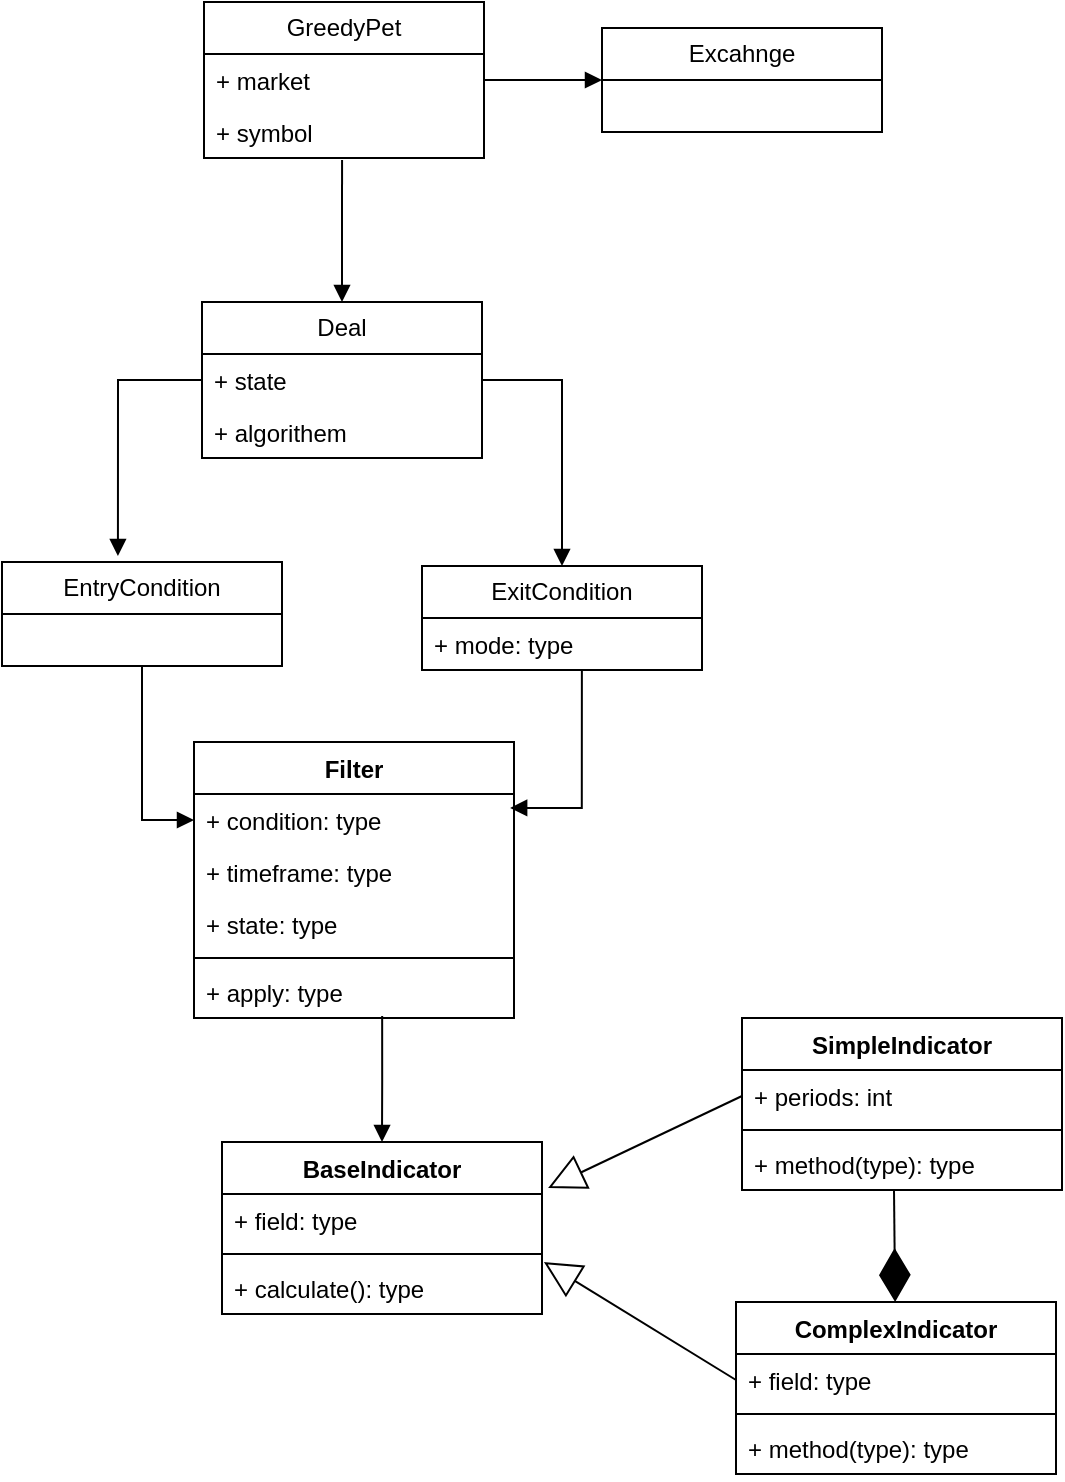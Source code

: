 <mxfile version="24.7.17">
  <diagram name="Page-1" id="3SeLqW3MozsBk1D6YjDt">
    <mxGraphModel dx="1372" dy="843" grid="1" gridSize="10" guides="1" tooltips="1" connect="1" arrows="1" fold="1" page="1" pageScale="1" pageWidth="850" pageHeight="1100" math="0" shadow="0">
      <root>
        <mxCell id="0" />
        <mxCell id="1" parent="0" />
        <mxCell id="VvJ8ERzcW41YnhicoC6R-1" value="GreedyP&lt;span style=&quot;background-color: initial;&quot;&gt;et&lt;/span&gt;" style="swimlane;fontStyle=0;childLayout=stackLayout;horizontal=1;startSize=26;fillColor=none;horizontalStack=0;resizeParent=1;resizeParentMax=0;resizeLast=0;collapsible=1;marginBottom=0;whiteSpace=wrap;html=1;" vertex="1" parent="1">
          <mxGeometry x="251" y="60" width="140" height="78" as="geometry" />
        </mxCell>
        <mxCell id="VvJ8ERzcW41YnhicoC6R-14" value="+ market" style="text;strokeColor=none;fillColor=none;align=left;verticalAlign=top;spacingLeft=4;spacingRight=4;overflow=hidden;rotatable=0;points=[[0,0.5],[1,0.5]];portConstraint=eastwest;whiteSpace=wrap;html=1;" vertex="1" parent="VvJ8ERzcW41YnhicoC6R-1">
          <mxGeometry y="26" width="140" height="26" as="geometry" />
        </mxCell>
        <mxCell id="VvJ8ERzcW41YnhicoC6R-15" value="+ symbol" style="text;strokeColor=none;fillColor=none;align=left;verticalAlign=top;spacingLeft=4;spacingRight=4;overflow=hidden;rotatable=0;points=[[0,0.5],[1,0.5]];portConstraint=eastwest;whiteSpace=wrap;html=1;" vertex="1" parent="VvJ8ERzcW41YnhicoC6R-1">
          <mxGeometry y="52" width="140" height="26" as="geometry" />
        </mxCell>
        <mxCell id="VvJ8ERzcW41YnhicoC6R-5" value="Excahnge" style="swimlane;fontStyle=0;childLayout=stackLayout;horizontal=1;startSize=26;fillColor=none;horizontalStack=0;resizeParent=1;resizeParentMax=0;resizeLast=0;collapsible=1;marginBottom=0;whiteSpace=wrap;html=1;" vertex="1" parent="1">
          <mxGeometry x="450" y="73" width="140" height="52" as="geometry" />
        </mxCell>
        <mxCell id="VvJ8ERzcW41YnhicoC6R-9" value="Deal" style="swimlane;fontStyle=0;childLayout=stackLayout;horizontal=1;startSize=26;fillColor=none;horizontalStack=0;resizeParent=1;resizeParentMax=0;resizeLast=0;collapsible=1;marginBottom=0;whiteSpace=wrap;html=1;" vertex="1" parent="1">
          <mxGeometry x="250" y="210" width="140" height="78" as="geometry" />
        </mxCell>
        <mxCell id="VvJ8ERzcW41YnhicoC6R-10" value="+ state" style="text;strokeColor=none;fillColor=none;align=left;verticalAlign=top;spacingLeft=4;spacingRight=4;overflow=hidden;rotatable=0;points=[[0,0.5],[1,0.5]];portConstraint=eastwest;whiteSpace=wrap;html=1;" vertex="1" parent="VvJ8ERzcW41YnhicoC6R-9">
          <mxGeometry y="26" width="140" height="26" as="geometry" />
        </mxCell>
        <mxCell id="VvJ8ERzcW41YnhicoC6R-11" value="+ algorithem" style="text;strokeColor=none;fillColor=none;align=left;verticalAlign=top;spacingLeft=4;spacingRight=4;overflow=hidden;rotatable=0;points=[[0,0.5],[1,0.5]];portConstraint=eastwest;whiteSpace=wrap;html=1;" vertex="1" parent="VvJ8ERzcW41YnhicoC6R-9">
          <mxGeometry y="52" width="140" height="26" as="geometry" />
        </mxCell>
        <mxCell id="VvJ8ERzcW41YnhicoC6R-18" value="EntryCondition" style="swimlane;fontStyle=0;childLayout=stackLayout;horizontal=1;startSize=26;fillColor=none;horizontalStack=0;resizeParent=1;resizeParentMax=0;resizeLast=0;collapsible=1;marginBottom=0;whiteSpace=wrap;html=1;" vertex="1" parent="1">
          <mxGeometry x="150" y="340" width="140" height="52" as="geometry" />
        </mxCell>
        <mxCell id="VvJ8ERzcW41YnhicoC6R-22" value="ExitCondition" style="swimlane;fontStyle=0;childLayout=stackLayout;horizontal=1;startSize=26;fillColor=none;horizontalStack=0;resizeParent=1;resizeParentMax=0;resizeLast=0;collapsible=1;marginBottom=0;whiteSpace=wrap;html=1;" vertex="1" parent="1">
          <mxGeometry x="360" y="342" width="140" height="52" as="geometry" />
        </mxCell>
        <mxCell id="VvJ8ERzcW41YnhicoC6R-46" value="+ mode: type" style="text;strokeColor=none;fillColor=none;align=left;verticalAlign=top;spacingLeft=4;spacingRight=4;overflow=hidden;rotatable=0;points=[[0,0.5],[1,0.5]];portConstraint=eastwest;whiteSpace=wrap;html=1;" vertex="1" parent="VvJ8ERzcW41YnhicoC6R-22">
          <mxGeometry y="26" width="140" height="26" as="geometry" />
        </mxCell>
        <mxCell id="VvJ8ERzcW41YnhicoC6R-34" value="Filter" style="swimlane;fontStyle=1;align=center;verticalAlign=top;childLayout=stackLayout;horizontal=1;startSize=26;horizontalStack=0;resizeParent=1;resizeParentMax=0;resizeLast=0;collapsible=1;marginBottom=0;whiteSpace=wrap;html=1;" vertex="1" parent="1">
          <mxGeometry x="246" y="430" width="160" height="138" as="geometry" />
        </mxCell>
        <mxCell id="VvJ8ERzcW41YnhicoC6R-35" value="+ condition: type" style="text;strokeColor=none;fillColor=none;align=left;verticalAlign=top;spacingLeft=4;spacingRight=4;overflow=hidden;rotatable=0;points=[[0,0.5],[1,0.5]];portConstraint=eastwest;whiteSpace=wrap;html=1;" vertex="1" parent="VvJ8ERzcW41YnhicoC6R-34">
          <mxGeometry y="26" width="160" height="26" as="geometry" />
        </mxCell>
        <mxCell id="VvJ8ERzcW41YnhicoC6R-37" value="+ timeframe: type" style="text;strokeColor=none;fillColor=none;align=left;verticalAlign=top;spacingLeft=4;spacingRight=4;overflow=hidden;rotatable=0;points=[[0,0.5],[1,0.5]];portConstraint=eastwest;whiteSpace=wrap;html=1;" vertex="1" parent="VvJ8ERzcW41YnhicoC6R-34">
          <mxGeometry y="52" width="160" height="26" as="geometry" />
        </mxCell>
        <mxCell id="VvJ8ERzcW41YnhicoC6R-39" value="+ state: type" style="text;strokeColor=none;fillColor=none;align=left;verticalAlign=top;spacingLeft=4;spacingRight=4;overflow=hidden;rotatable=0;points=[[0,0.5],[1,0.5]];portConstraint=eastwest;whiteSpace=wrap;html=1;" vertex="1" parent="VvJ8ERzcW41YnhicoC6R-34">
          <mxGeometry y="78" width="160" height="26" as="geometry" />
        </mxCell>
        <mxCell id="VvJ8ERzcW41YnhicoC6R-36" value="" style="line;strokeWidth=1;fillColor=none;align=left;verticalAlign=middle;spacingTop=-1;spacingLeft=3;spacingRight=3;rotatable=0;labelPosition=right;points=[];portConstraint=eastwest;strokeColor=inherit;" vertex="1" parent="VvJ8ERzcW41YnhicoC6R-34">
          <mxGeometry y="104" width="160" height="8" as="geometry" />
        </mxCell>
        <mxCell id="VvJ8ERzcW41YnhicoC6R-40" value="+ apply: type" style="text;strokeColor=none;fillColor=none;align=left;verticalAlign=top;spacingLeft=4;spacingRight=4;overflow=hidden;rotatable=0;points=[[0,0.5],[1,0.5]];portConstraint=eastwest;whiteSpace=wrap;html=1;" vertex="1" parent="VvJ8ERzcW41YnhicoC6R-34">
          <mxGeometry y="112" width="160" height="26" as="geometry" />
        </mxCell>
        <mxCell id="VvJ8ERzcW41YnhicoC6R-49" value="SimpleIndicator" style="swimlane;fontStyle=1;align=center;verticalAlign=top;childLayout=stackLayout;horizontal=1;startSize=26;horizontalStack=0;resizeParent=1;resizeParentMax=0;resizeLast=0;collapsible=1;marginBottom=0;whiteSpace=wrap;html=1;" vertex="1" parent="1">
          <mxGeometry x="520" y="568" width="160" height="86" as="geometry" />
        </mxCell>
        <mxCell id="VvJ8ERzcW41YnhicoC6R-50" value="+ periods: int" style="text;strokeColor=none;fillColor=none;align=left;verticalAlign=top;spacingLeft=4;spacingRight=4;overflow=hidden;rotatable=0;points=[[0,0.5],[1,0.5]];portConstraint=eastwest;whiteSpace=wrap;html=1;" vertex="1" parent="VvJ8ERzcW41YnhicoC6R-49">
          <mxGeometry y="26" width="160" height="26" as="geometry" />
        </mxCell>
        <mxCell id="VvJ8ERzcW41YnhicoC6R-51" value="" style="line;strokeWidth=1;fillColor=none;align=left;verticalAlign=middle;spacingTop=-1;spacingLeft=3;spacingRight=3;rotatable=0;labelPosition=right;points=[];portConstraint=eastwest;strokeColor=inherit;" vertex="1" parent="VvJ8ERzcW41YnhicoC6R-49">
          <mxGeometry y="52" width="160" height="8" as="geometry" />
        </mxCell>
        <mxCell id="VvJ8ERzcW41YnhicoC6R-52" value="+ method(type): type" style="text;strokeColor=none;fillColor=none;align=left;verticalAlign=top;spacingLeft=4;spacingRight=4;overflow=hidden;rotatable=0;points=[[0,0.5],[1,0.5]];portConstraint=eastwest;whiteSpace=wrap;html=1;" vertex="1" parent="VvJ8ERzcW41YnhicoC6R-49">
          <mxGeometry y="60" width="160" height="26" as="geometry" />
        </mxCell>
        <mxCell id="VvJ8ERzcW41YnhicoC6R-53" value="ComplexIndicator" style="swimlane;fontStyle=1;align=center;verticalAlign=top;childLayout=stackLayout;horizontal=1;startSize=26;horizontalStack=0;resizeParent=1;resizeParentMax=0;resizeLast=0;collapsible=1;marginBottom=0;whiteSpace=wrap;html=1;" vertex="1" parent="1">
          <mxGeometry x="517" y="710" width="160" height="86" as="geometry" />
        </mxCell>
        <mxCell id="VvJ8ERzcW41YnhicoC6R-54" value="+ field: type" style="text;strokeColor=none;fillColor=none;align=left;verticalAlign=top;spacingLeft=4;spacingRight=4;overflow=hidden;rotatable=0;points=[[0,0.5],[1,0.5]];portConstraint=eastwest;whiteSpace=wrap;html=1;" vertex="1" parent="VvJ8ERzcW41YnhicoC6R-53">
          <mxGeometry y="26" width="160" height="26" as="geometry" />
        </mxCell>
        <mxCell id="VvJ8ERzcW41YnhicoC6R-55" value="" style="line;strokeWidth=1;fillColor=none;align=left;verticalAlign=middle;spacingTop=-1;spacingLeft=3;spacingRight=3;rotatable=0;labelPosition=right;points=[];portConstraint=eastwest;strokeColor=inherit;" vertex="1" parent="VvJ8ERzcW41YnhicoC6R-53">
          <mxGeometry y="52" width="160" height="8" as="geometry" />
        </mxCell>
        <mxCell id="VvJ8ERzcW41YnhicoC6R-56" value="+ method(type): type" style="text;strokeColor=none;fillColor=none;align=left;verticalAlign=top;spacingLeft=4;spacingRight=4;overflow=hidden;rotatable=0;points=[[0,0.5],[1,0.5]];portConstraint=eastwest;whiteSpace=wrap;html=1;" vertex="1" parent="VvJ8ERzcW41YnhicoC6R-53">
          <mxGeometry y="60" width="160" height="26" as="geometry" />
        </mxCell>
        <mxCell id="VvJ8ERzcW41YnhicoC6R-57" value="BaseIndicator" style="swimlane;fontStyle=1;align=center;verticalAlign=top;childLayout=stackLayout;horizontal=1;startSize=26;horizontalStack=0;resizeParent=1;resizeParentMax=0;resizeLast=0;collapsible=1;marginBottom=0;whiteSpace=wrap;html=1;" vertex="1" parent="1">
          <mxGeometry x="260" y="630" width="160" height="86" as="geometry" />
        </mxCell>
        <mxCell id="VvJ8ERzcW41YnhicoC6R-58" value="+ field: type" style="text;strokeColor=none;fillColor=none;align=left;verticalAlign=top;spacingLeft=4;spacingRight=4;overflow=hidden;rotatable=0;points=[[0,0.5],[1,0.5]];portConstraint=eastwest;whiteSpace=wrap;html=1;" vertex="1" parent="VvJ8ERzcW41YnhicoC6R-57">
          <mxGeometry y="26" width="160" height="26" as="geometry" />
        </mxCell>
        <mxCell id="VvJ8ERzcW41YnhicoC6R-59" value="" style="line;strokeWidth=1;fillColor=none;align=left;verticalAlign=middle;spacingTop=-1;spacingLeft=3;spacingRight=3;rotatable=0;labelPosition=right;points=[];portConstraint=eastwest;strokeColor=inherit;" vertex="1" parent="VvJ8ERzcW41YnhicoC6R-57">
          <mxGeometry y="52" width="160" height="8" as="geometry" />
        </mxCell>
        <mxCell id="VvJ8ERzcW41YnhicoC6R-60" value="+ calculate(): type" style="text;strokeColor=none;fillColor=none;align=left;verticalAlign=top;spacingLeft=4;spacingRight=4;overflow=hidden;rotatable=0;points=[[0,0.5],[1,0.5]];portConstraint=eastwest;whiteSpace=wrap;html=1;" vertex="1" parent="VvJ8ERzcW41YnhicoC6R-57">
          <mxGeometry y="60" width="160" height="26" as="geometry" />
        </mxCell>
        <mxCell id="VvJ8ERzcW41YnhicoC6R-61" value="" style="endArrow=block;endSize=16;endFill=0;html=1;rounded=0;entryX=1.019;entryY=-0.115;entryDx=0;entryDy=0;entryPerimeter=0;exitX=0;exitY=0.5;exitDx=0;exitDy=0;" edge="1" parent="1" source="VvJ8ERzcW41YnhicoC6R-50" target="VvJ8ERzcW41YnhicoC6R-58">
          <mxGeometry x="-0.001" width="160" relative="1" as="geometry">
            <mxPoint x="540" y="640" as="sourcePoint" />
            <mxPoint x="500" y="430" as="targetPoint" />
            <mxPoint as="offset" />
          </mxGeometry>
        </mxCell>
        <mxCell id="VvJ8ERzcW41YnhicoC6R-64" value="" style="endArrow=block;endSize=16;endFill=0;html=1;rounded=0;entryX=1.006;entryY=0;entryDx=0;entryDy=0;entryPerimeter=0;exitX=0;exitY=0.5;exitDx=0;exitDy=0;" edge="1" parent="1" source="VvJ8ERzcW41YnhicoC6R-54" target="VvJ8ERzcW41YnhicoC6R-60">
          <mxGeometry width="160" relative="1" as="geometry">
            <mxPoint x="340" y="430" as="sourcePoint" />
            <mxPoint x="500" y="430" as="targetPoint" />
          </mxGeometry>
        </mxCell>
        <mxCell id="VvJ8ERzcW41YnhicoC6R-67" value="" style="endArrow=diamondThin;endFill=1;endSize=24;html=1;rounded=0;exitX=0.475;exitY=1;exitDx=0;exitDy=0;exitPerimeter=0;" edge="1" parent="1" source="VvJ8ERzcW41YnhicoC6R-52" target="VvJ8ERzcW41YnhicoC6R-53">
          <mxGeometry width="160" relative="1" as="geometry">
            <mxPoint x="580" y="460" as="sourcePoint" />
            <mxPoint x="740" y="460" as="targetPoint" />
          </mxGeometry>
        </mxCell>
        <mxCell id="VvJ8ERzcW41YnhicoC6R-70" value="" style="endArrow=block;endFill=1;html=1;edgeStyle=orthogonalEdgeStyle;align=left;verticalAlign=top;rounded=0;exitX=1;exitY=0.5;exitDx=0;exitDy=0;entryX=0.5;entryY=0;entryDx=0;entryDy=0;" edge="1" parent="1" source="VvJ8ERzcW41YnhicoC6R-10" target="VvJ8ERzcW41YnhicoC6R-22">
          <mxGeometry x="-1" relative="1" as="geometry">
            <mxPoint x="500" y="230" as="sourcePoint" />
            <mxPoint x="660" y="230" as="targetPoint" />
          </mxGeometry>
        </mxCell>
        <mxCell id="VvJ8ERzcW41YnhicoC6R-72" value="" style="endArrow=block;endFill=1;html=1;edgeStyle=orthogonalEdgeStyle;align=left;verticalAlign=top;rounded=0;exitX=0;exitY=0.5;exitDx=0;exitDy=0;entryX=0.414;entryY=-0.058;entryDx=0;entryDy=0;entryPerimeter=0;" edge="1" parent="1" source="VvJ8ERzcW41YnhicoC6R-10" target="VvJ8ERzcW41YnhicoC6R-18">
          <mxGeometry x="-1" relative="1" as="geometry">
            <mxPoint x="150" y="240" as="sourcePoint" />
            <mxPoint x="190" y="331" as="targetPoint" />
          </mxGeometry>
        </mxCell>
        <mxCell id="VvJ8ERzcW41YnhicoC6R-73" value="" style="endArrow=block;endFill=1;html=1;edgeStyle=orthogonalEdgeStyle;align=left;verticalAlign=top;rounded=0;exitX=0.493;exitY=1.038;exitDx=0;exitDy=0;entryX=0.5;entryY=0;entryDx=0;entryDy=0;exitPerimeter=0;" edge="1" parent="1" source="VvJ8ERzcW41YnhicoC6R-15" target="VvJ8ERzcW41YnhicoC6R-9">
          <mxGeometry x="-1" relative="1" as="geometry">
            <mxPoint x="320" y="150" as="sourcePoint" />
            <mxPoint x="360" y="241" as="targetPoint" />
          </mxGeometry>
        </mxCell>
        <mxCell id="VvJ8ERzcW41YnhicoC6R-74" value="" style="endArrow=block;endFill=1;html=1;edgeStyle=orthogonalEdgeStyle;align=left;verticalAlign=top;rounded=0;exitX=1;exitY=0.5;exitDx=0;exitDy=0;" edge="1" parent="1" source="VvJ8ERzcW41YnhicoC6R-14">
          <mxGeometry x="-1" relative="1" as="geometry">
            <mxPoint x="410" y="110" as="sourcePoint" />
            <mxPoint x="450" y="99" as="targetPoint" />
          </mxGeometry>
        </mxCell>
        <mxCell id="VvJ8ERzcW41YnhicoC6R-75" value="" style="endArrow=block;endFill=1;html=1;edgeStyle=orthogonalEdgeStyle;align=left;verticalAlign=top;rounded=0;exitX=0.5;exitY=1;exitDx=0;exitDy=0;entryX=0;entryY=0.5;entryDx=0;entryDy=0;" edge="1" parent="1" source="VvJ8ERzcW41YnhicoC6R-18" target="VvJ8ERzcW41YnhicoC6R-35">
          <mxGeometry x="-1" relative="1" as="geometry">
            <mxPoint x="160" y="430" as="sourcePoint" />
            <mxPoint x="200" y="521" as="targetPoint" />
          </mxGeometry>
        </mxCell>
        <mxCell id="VvJ8ERzcW41YnhicoC6R-77" value="" style="endArrow=block;endFill=1;html=1;edgeStyle=orthogonalEdgeStyle;align=left;verticalAlign=top;rounded=0;exitX=0.571;exitY=1;exitDx=0;exitDy=0;entryX=0.988;entryY=0.269;entryDx=0;entryDy=0;exitPerimeter=0;entryPerimeter=0;" edge="1" parent="1" source="VvJ8ERzcW41YnhicoC6R-46" target="VvJ8ERzcW41YnhicoC6R-35">
          <mxGeometry x="-1" relative="1" as="geometry">
            <mxPoint x="480" y="420" as="sourcePoint" />
            <mxPoint x="520" y="511" as="targetPoint" />
          </mxGeometry>
        </mxCell>
        <mxCell id="VvJ8ERzcW41YnhicoC6R-78" value="" style="endArrow=block;endFill=1;html=1;edgeStyle=orthogonalEdgeStyle;align=left;verticalAlign=top;rounded=0;entryX=0.5;entryY=0;entryDx=0;entryDy=0;exitX=0.588;exitY=0.962;exitDx=0;exitDy=0;exitPerimeter=0;" edge="1" parent="1" source="VvJ8ERzcW41YnhicoC6R-40" target="VvJ8ERzcW41YnhicoC6R-57">
          <mxGeometry x="-1" relative="1" as="geometry">
            <mxPoint x="220" y="590" as="sourcePoint" />
            <mxPoint x="160" y="671" as="targetPoint" />
          </mxGeometry>
        </mxCell>
      </root>
    </mxGraphModel>
  </diagram>
</mxfile>
